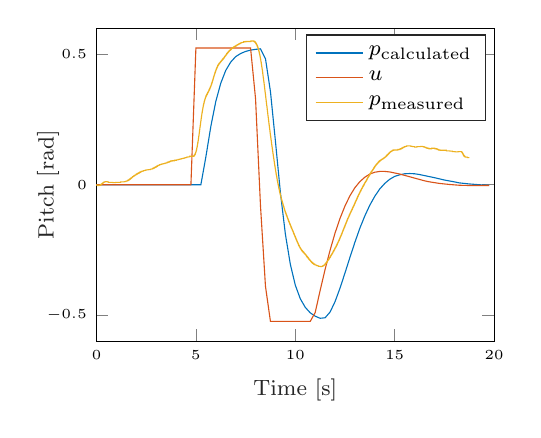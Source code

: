 % This file was created by matlab2tikz.
%
%The latest updates can be retrieved from
%  http://www.mathworks.com/matlabcentral/fileexchange/22022-matlab2tikz-matlab2tikz
%where you can also make suggestions and rate matlab2tikz.
%
\definecolor{mycolor1}{rgb}{0.0,0.447,0.741}%
\definecolor{mycolor2}{rgb}{0.85,0.325,0.098}%
\definecolor{mycolor3}{rgb}{0.929,0.694,0.125}%
%
\begin{tikzpicture}

\begin{axis}[%
width=5.05cm,
height=3.975cm,
at={(0cm,0cm)},
scale only axis,
xmin=0,
xmax=20,
xlabel style={font=\color{white!15!black}},
xlabel={\footnotesize{Time [s]}},
ymin=-0.6,
ymax=0.6,
ylabel style={font=\color{white!15!black}},
ylabel={\footnotesize{Pitch [rad]}},
ylabel shift = -0.4cm,
ticklabel style = {font = \tiny},
axis background/.style={fill=white},
legend style={legend cell align=left, align=left, draw=white!15!black, font = \footnotesize}
]
\addplot [color=mycolor1]
  table[row sep=crcr]{%
0	0\\
5.25	0\\
5.5	0.106\\
5.75	0.223\\
6	0.319\\
6.25	0.389\\
6.5	0.438\\
6.75	0.47\\
7	0.491\\
7.25	0.503\\
7.5	0.511\\
7.75	0.516\\
8	0.519\\
8.25	0.521\\
8.5	0.483\\
8.75	0.357\\
9	0.167\\
9.25	-0.03\\
9.5	-0.189\\
9.75	-0.305\\
10	-0.385\\
10.25	-0.437\\
10.5	-0.47\\
10.75	-0.491\\
11	-0.504\\
11.25	-0.512\\
11.5	-0.51\\
11.75	-0.488\\
12	-0.448\\
12.25	-0.396\\
12.5	-0.338\\
12.75	-0.278\\
13	-0.22\\
13.25	-0.166\\
13.5	-0.119\\
13.75	-0.078\\
14	-0.044\\
14.25	-0.016\\
14.5	0.005\\
14.75	0.021\\
15	0.032\\
15.25	0.038\\
15.5	0.042\\
15.75	0.043\\
16	0.042\\
16.25	0.039\\
16.5	0.035\\
17	0.027\\
17.5	0.018\\
18	0.011\\
18.25	0.007\\
18.75	0.003\\
19.25	-0.0\\
19.75	-0.002\\
};
\addlegendentry{$p_{\text{calculated}}$}

\addplot [color=mycolor2]
  table[row sep=crcr]{%
0	0\\
4.75	0\\
5	0.524\\
7.75	0.524\\
8	0.33\\
8.25	-0.082\\
8.5	-0.39\\
8.75	-0.524\\
10.75	-0.524\\
11	-0.49\\
11.25	-0.405\\
11.5	-0.324\\
11.75	-0.251\\
12	-0.185\\
12.25	-0.129\\
12.5	-0.081\\
12.75	-0.042\\
13	-0.011\\
13.25	0.012\\
13.5	0.029\\
13.75	0.041\\
14	0.048\\
14.25	0.051\\
14.5	0.051\\
14.75	0.049\\
15	0.045\\
15.25	0.041\\
16.5	0.015\\
16.75	0.011\\
17	0.008\\
17.25	0.005\\
17.5	0.003\\
17.75	0.001\\
18.25	-0.002\\
18.75	-0.003\\
19.25	-0.003\\
19.75	-0.003\\
};
\addlegendentry{$u$}

\addplot [color=mycolor3]
  table[row sep=crcr]{%
0	0\\
0.008	0\\
0.01	-0.002\\
0.06	-0.002\\
0.062	-0.003\\
0.124	-0.003\\
0.126	-0.002\\
0.194	-0.002\\
0.196	0\\
0.23	0\\
0.232	0.002\\
0.26	0.002\\
0.262	0.003\\
0.284	0.003\\
0.286	0.005\\
0.304	0.005\\
0.306	0.006\\
0.334	0.006\\
0.336	0.008\\
0.35	0.008\\
0.352	0.009\\
0.382	0.009\\
0.384	0.011\\
0.446	0.011\\
0.448	0.012\\
0.53	0.012\\
0.532	0.011\\
0.598	0.011\\
0.6	0.009\\
0.82	0.009\\
0.822	0.008\\
0.96	0.008\\
0.962	0.009\\
1.21	0.009\\
1.212	0.011\\
1.396	0.011\\
1.398	0.012\\
1.482	0.012\\
1.484	0.014\\
1.53	0.014\\
1.532	0.015\\
1.572	0.015\\
1.574	0.017\\
1.608	0.017\\
1.61	0.018\\
1.636	0.018\\
1.638	0.02\\
1.668	0.02\\
1.67	0.021\\
1.694	0.021\\
1.696	0.023\\
1.72	0.023\\
1.722	0.025\\
1.748	0.025\\
1.75	0.026\\
1.774	0.026\\
1.776	0.028\\
1.798	0.028\\
1.8	0.029\\
1.82	0.029\\
1.822	0.031\\
1.848	0.031\\
1.85	0.032\\
1.872	0.032\\
1.874	0.034\\
1.9	0.034\\
1.902	0.035\\
1.93	0.035\\
1.932	0.037\\
1.96	0.037\\
1.962	0.038\\
1.99	0.038\\
1.992	0.04\\
2.022	0.04\\
2.024	0.041\\
2.054	0.041\\
2.056	0.043\\
2.092	0.043\\
2.094	0.044\\
2.128	0.044\\
2.13	0.046\\
2.164	0.046\\
2.166	0.048\\
2.208	0.048\\
2.21	0.049\\
2.25	0.049\\
2.252	0.051\\
2.296	0.051\\
2.298	0.052\\
2.356	0.052\\
2.358	0.054\\
2.418	0.054\\
2.42	0.055\\
2.488	0.055\\
2.49	0.057\\
2.596	0.057\\
2.598	0.058\\
2.71	0.058\\
2.712	0.06\\
2.782	0.06\\
2.784	0.061\\
2.83	0.061\\
2.832	0.063\\
2.872	0.063\\
2.874	0.064\\
2.91	0.064\\
2.912	0.066\\
2.948	0.066\\
2.95	0.067\\
2.986	0.067\\
2.988	0.069\\
3.026	0.069\\
3.028	0.071\\
3.058	0.071\\
3.06	0.072\\
3.092	0.072\\
3.094	0.074\\
3.134	0.074\\
3.136	0.075\\
3.174	0.075\\
3.176	0.077\\
3.228	0.077\\
3.23	0.078\\
3.288	0.078\\
3.29	0.08\\
3.366	0.08\\
3.368	0.081\\
3.444	0.081\\
3.446	0.083\\
3.504	0.083\\
3.506	0.084\\
3.558	0.084\\
3.56	0.086\\
3.608	0.086\\
3.61	0.087\\
3.664	0.087\\
3.666	0.089\\
3.728	0.089\\
3.73	0.091\\
3.806	0.091\\
3.808	0.092\\
3.912	0.092\\
3.914	0.094\\
4.022	0.094\\
4.024	0.095\\
4.104	0.095\\
4.106	0.097\\
4.176	0.097\\
4.178	0.098\\
4.254	0.098\\
4.256	0.1\\
4.326	0.1\\
4.328	0.101\\
4.41	0.101\\
4.412	0.103\\
4.472	0.103\\
4.474	0.104\\
4.534	0.104\\
4.536	0.106\\
4.594	0.106\\
4.596	0.107\\
4.686	0.107\\
4.688	0.109\\
4.886	0.109\\
4.888	0.11\\
4.912	0.11\\
4.914	0.112\\
4.928	0.112\\
4.93	0.114\\
4.94	0.114\\
4.942	0.115\\
4.95	0.115\\
4.952	0.117\\
4.962	0.117\\
4.964	0.118\\
4.97	0.118\\
4.972	0.12\\
4.978	0.12\\
4.98	0.121\\
4.984	0.121\\
4.986	0.123\\
4.992	0.123\\
4.994	0.124\\
4.998	0.124\\
5	0.126\\
5.004	0.126\\
5.006	0.127\\
5.01	0.127\\
5.012	0.129\\
5.016	0.129\\
5.018	0.13\\
5.02	0.13\\
5.022	0.132\\
5.026	0.132\\
5.028	0.133\\
5.03	0.133\\
5.032	0.135\\
5.034	0.135\\
5.036	0.137\\
5.04	0.137\\
5.042	0.138\\
5.044	0.138\\
5.046	0.14\\
5.048	0.14\\
5.05	0.141\\
5.052	0.141\\
5.054	0.143\\
5.056	0.143\\
5.058	0.144\\
5.06	0.144\\
5.062	0.146\\
5.064	0.146\\
5.066	0.147\\
5.068	0.147\\
5.07	0.149\\
5.072	0.149\\
5.076	0.152\\
5.078	0.152\\
5.08	0.153\\
5.082	0.153\\
5.084	0.155\\
5.086	0.155\\
5.088	0.156\\
5.09	0.156\\
5.094	0.16\\
5.096	0.16\\
5.1	0.163\\
5.102	0.163\\
5.104	0.164\\
5.106	0.164\\
5.11	0.167\\
5.112	0.167\\
5.116	0.17\\
5.118	0.17\\
5.122	0.173\\
5.124	0.173\\
5.128	0.176\\
5.13	0.176\\
5.134	0.179\\
5.136	0.179\\
5.14	0.183\\
5.142	0.183\\
5.146	0.186\\
5.148	0.186\\
5.154	0.19\\
5.156	0.19\\
5.162	0.195\\
5.164	0.195\\
5.168	0.198\\
5.17	0.198\\
5.176	0.202\\
5.178	0.202\\
5.182	0.206\\
5.184	0.206\\
5.192	0.212\\
5.194	0.212\\
5.198	0.215\\
5.2	0.215\\
5.208	0.221\\
5.21	0.221\\
5.214	0.224\\
5.216	0.224\\
5.222	0.229\\
5.224	0.229\\
5.23	0.233\\
5.232	0.233\\
5.238	0.238\\
5.24	0.238\\
5.244	0.241\\
5.246	0.241\\
5.252	0.245\\
5.254	0.245\\
5.26	0.25\\
5.262	0.25\\
5.264	0.252\\
5.266	0.252\\
5.274	0.258\\
5.276	0.258\\
5.278	0.259\\
5.28	0.259\\
5.286	0.264\\
5.288	0.264\\
5.292	0.267\\
5.294	0.267\\
5.296	0.268\\
5.298	0.268\\
5.302	0.272\\
5.304	0.272\\
5.308	0.275\\
5.31	0.275\\
5.312	0.276\\
5.314	0.276\\
5.318	0.279\\
5.32	0.279\\
5.324	0.282\\
5.326	0.282\\
5.328	0.284\\
5.33	0.284\\
5.332	0.285\\
5.334	0.285\\
5.338	0.288\\
5.34	0.288\\
5.342	0.29\\
5.344	0.29\\
5.346	0.291\\
5.348	0.291\\
5.35	0.293\\
5.352	0.293\\
5.354	0.295\\
5.356	0.295\\
5.358	0.296\\
5.36	0.296\\
5.362	0.298\\
5.364	0.298\\
5.368	0.301\\
5.37	0.301\\
5.372	0.302\\
5.376	0.302\\
5.378	0.304\\
5.38	0.304\\
5.384	0.307\\
5.388	0.307\\
5.39	0.308\\
5.392	0.308\\
5.394	0.31\\
5.396	0.31\\
5.398	0.311\\
5.4	0.311\\
5.402	0.313\\
5.408	0.313\\
5.412	0.316\\
5.416	0.316\\
5.418	0.318\\
5.422	0.318\\
5.424	0.319\\
5.426	0.319\\
5.428	0.321\\
5.432	0.321\\
5.434	0.322\\
5.438	0.322\\
5.44	0.324\\
5.444	0.324\\
5.446	0.325\\
5.448	0.325\\
5.45	0.327\\
5.456	0.327\\
5.458	0.328\\
5.462	0.328\\
5.464	0.33\\
5.468	0.33\\
5.47	0.331\\
5.476	0.331\\
5.478	0.333\\
5.482	0.333\\
5.484	0.334\\
5.49	0.334\\
5.492	0.336\\
5.496	0.336\\
5.498	0.337\\
5.506	0.337\\
5.508	0.339\\
5.514	0.339\\
5.516	0.341\\
5.522	0.341\\
5.524	0.342\\
5.534	0.342\\
5.536	0.344\\
5.542	0.344\\
5.544	0.345\\
5.552	0.345\\
5.554	0.347\\
5.564	0.347\\
5.566	0.348\\
5.572	0.348\\
5.574	0.35\\
5.584	0.35\\
5.586	0.351\\
5.594	0.351\\
5.596	0.353\\
5.604	0.353\\
5.606	0.354\\
5.616	0.354\\
5.618	0.356\\
5.626	0.356\\
5.628	0.357\\
5.636	0.357\\
5.638	0.359\\
5.646	0.359\\
5.648	0.36\\
5.656	0.36\\
5.658	0.362\\
5.666	0.362\\
5.668	0.364\\
5.676	0.364\\
5.678	0.365\\
5.684	0.365\\
5.686	0.367\\
5.694	0.367\\
5.696	0.368\\
5.702	0.368\\
5.704	0.37\\
5.712	0.37\\
5.714	0.371\\
5.718	0.371\\
5.72	0.373\\
5.728	0.373\\
5.73	0.374\\
5.734	0.374\\
5.736	0.376\\
5.742	0.376\\
5.744	0.377\\
5.75	0.377\\
5.752	0.379\\
5.758	0.379\\
5.76	0.38\\
5.766	0.38\\
5.768	0.382\\
5.772	0.382\\
5.774	0.383\\
5.778	0.383\\
5.78	0.385\\
5.784	0.385\\
5.786	0.387\\
5.792	0.387\\
5.794	0.388\\
5.798	0.388\\
5.8	0.39\\
5.806	0.39\\
5.808	0.391\\
5.812	0.391\\
5.814	0.393\\
5.818	0.393\\
5.82	0.394\\
5.826	0.394\\
5.828	0.396\\
5.83	0.396\\
5.832	0.397\\
5.838	0.397\\
5.84	0.399\\
5.844	0.399\\
5.846	0.4\\
5.85	0.4\\
5.852	0.402\\
5.856	0.402\\
5.858	0.403\\
5.862	0.403\\
5.864	0.405\\
5.868	0.405\\
5.87	0.407\\
5.874	0.407\\
5.876	0.408\\
5.88	0.408\\
5.882	0.41\\
5.886	0.41\\
5.888	0.411\\
5.892	0.411\\
5.894	0.413\\
5.898	0.413\\
5.9	0.414\\
5.904	0.414\\
5.906	0.416\\
5.91	0.416\\
5.912	0.417\\
5.916	0.417\\
5.918	0.419\\
5.922	0.419\\
5.924	0.42\\
5.928	0.42\\
5.93	0.422\\
5.936	0.422\\
5.938	0.423\\
5.942	0.423\\
5.944	0.425\\
5.948	0.425\\
5.95	0.426\\
5.956	0.426\\
5.958	0.428\\
5.96	0.428\\
5.962	0.43\\
5.968	0.43\\
5.97	0.431\\
5.974	0.431\\
5.976	0.433\\
5.982	0.433\\
5.984	0.434\\
5.988	0.434\\
5.99	0.436\\
5.996	0.436\\
5.998	0.437\\
6.002	0.437\\
6.004	0.439\\
6.01	0.439\\
6.012	0.44\\
6.018	0.44\\
6.02	0.442\\
6.024	0.442\\
6.026	0.443\\
6.034	0.443\\
6.036	0.445\\
6.042	0.445\\
6.044	0.446\\
6.048	0.446\\
6.05	0.448\\
6.06	0.448\\
6.062	0.449\\
6.066	0.449\\
6.068	0.451\\
6.076	0.451\\
6.078	0.453\\
6.088	0.453\\
6.09	0.454\\
6.096	0.454\\
6.098	0.456\\
6.106	0.456\\
6.108	0.457\\
6.12	0.457\\
6.122	0.459\\
6.132	0.459\\
6.134	0.46\\
6.144	0.46\\
6.146	0.462\\
6.156	0.462\\
6.158	0.463\\
6.17	0.463\\
6.172	0.465\\
6.182	0.465\\
6.184	0.466\\
6.202	0.466\\
6.204	0.468\\
6.218	0.468\\
6.22	0.469\\
6.234	0.469\\
6.236	0.471\\
6.248	0.471\\
6.25	0.472\\
6.264	0.472\\
6.266	0.474\\
6.282	0.474\\
6.284	0.476\\
6.304	0.476\\
6.306	0.477\\
6.318	0.477\\
6.32	0.479\\
6.334	0.479\\
6.336	0.48\\
6.35	0.48\\
6.352	0.482\\
6.366	0.482\\
6.368	0.483\\
6.38	0.483\\
6.382	0.485\\
6.402	0.485\\
6.404	0.486\\
6.416	0.486\\
6.418	0.488\\
6.432	0.488\\
6.434	0.489\\
6.446	0.489\\
6.448	0.491\\
6.46	0.491\\
6.462	0.492\\
6.474	0.492\\
6.476	0.494\\
6.488	0.494\\
6.49	0.495\\
6.502	0.495\\
6.504	0.497\\
6.518	0.497\\
6.52	0.499\\
6.532	0.499\\
6.534	0.5\\
6.546	0.5\\
6.548	0.502\\
6.56	0.502\\
6.562	0.503\\
6.578	0.503\\
6.58	0.505\\
6.596	0.505\\
6.598	0.506\\
6.612	0.506\\
6.614	0.508\\
6.628	0.508\\
6.63	0.509\\
6.644	0.509\\
6.646	0.511\\
6.66	0.511\\
6.662	0.512\\
6.684	0.512\\
6.686	0.514\\
6.7	0.514\\
6.702	0.515\\
6.726	0.515\\
6.728	0.517\\
6.744	0.517\\
6.746	0.518\\
6.77	0.518\\
6.772	0.52\\
6.788	0.52\\
6.79	0.522\\
6.816	0.522\\
6.818	0.523\\
6.842	0.523\\
6.844	0.525\\
6.87	0.525\\
6.872	0.526\\
6.9	0.526\\
6.902	0.528\\
6.928	0.528\\
6.93	0.529\\
6.962	0.529\\
6.964	0.531\\
6.994	0.531\\
6.996	0.532\\
7.022	0.532\\
7.024	0.534\\
7.052	0.534\\
7.054	0.535\\
7.092	0.535\\
7.094	0.537\\
7.124	0.537\\
7.126	0.538\\
7.154	0.538\\
7.156	0.54\\
7.192	0.54\\
7.194	0.541\\
7.23	0.541\\
7.232	0.543\\
7.276	0.543\\
7.278	0.545\\
7.32	0.545\\
7.322	0.546\\
7.404	0.546\\
7.406	0.548\\
7.514	0.548\\
7.516	0.549\\
7.766	0.549\\
7.768	0.551\\
7.91	0.551\\
7.912	0.549\\
7.952	0.549\\
7.954	0.548\\
7.972	0.548\\
7.974	0.546\\
7.994	0.546\\
7.996	0.545\\
8.008	0.545\\
8.01	0.543\\
8.022	0.543\\
8.024	0.541\\
8.036	0.541\\
8.038	0.54\\
8.046	0.54\\
8.048	0.538\\
8.056	0.538\\
8.058	0.537\\
8.068	0.537\\
8.07	0.535\\
8.074	0.535\\
8.076	0.534\\
8.084	0.534\\
8.086	0.532\\
8.092	0.532\\
8.094	0.531\\
8.098	0.531\\
8.1	0.529\\
8.106	0.529\\
8.108	0.528\\
8.114	0.528\\
8.116	0.526\\
8.12	0.526\\
8.122	0.525\\
8.126	0.525\\
8.128	0.523\\
8.132	0.523\\
8.134	0.522\\
8.14	0.522\\
8.142	0.52\\
8.144	0.52\\
8.146	0.518\\
8.152	0.518\\
8.154	0.517\\
8.156	0.517\\
8.158	0.515\\
8.162	0.515\\
8.164	0.514\\
8.168	0.514\\
8.17	0.512\\
8.172	0.512\\
8.174	0.511\\
8.176	0.511\\
8.178	0.509\\
8.182	0.509\\
8.184	0.508\\
8.186	0.508\\
8.188	0.506\\
8.19	0.506\\
8.192	0.505\\
8.196	0.505\\
8.198	0.503\\
8.2	0.503\\
8.202	0.502\\
8.204	0.502\\
8.206	0.5\\
8.208	0.5\\
8.21	0.499\\
8.214	0.499\\
8.216	0.497\\
8.218	0.497\\
8.222	0.494\\
8.226	0.494\\
8.228	0.492\\
8.23	0.492\\
8.232	0.491\\
8.234	0.491\\
8.238	0.488\\
8.24	0.488\\
8.242	0.486\\
8.244	0.486\\
8.246	0.485\\
8.248	0.485\\
8.25	0.483\\
8.252	0.483\\
8.254	0.482\\
8.256	0.482\\
8.258	0.48\\
8.26	0.48\\
8.264	0.477\\
8.266	0.477\\
8.268	0.476\\
8.27	0.476\\
8.274	0.472\\
8.276	0.472\\
8.278	0.471\\
8.28	0.471\\
8.284	0.468\\
8.286	0.468\\
8.288	0.466\\
8.29	0.466\\
8.294	0.463\\
8.296	0.463\\
8.3	0.46\\
8.302	0.46\\
8.304	0.459\\
8.306	0.459\\
8.312	0.454\\
8.314	0.454\\
8.318	0.451\\
8.32	0.451\\
8.324	0.448\\
8.326	0.448\\
8.33	0.445\\
8.332	0.445\\
8.336	0.442\\
8.338	0.442\\
8.344	0.437\\
8.346	0.437\\
8.348	0.436\\
8.35	0.436\\
8.358	0.43\\
8.36	0.43\\
8.364	0.426\\
8.366	0.426\\
8.374	0.42\\
8.376	0.42\\
8.38	0.417\\
8.382	0.417\\
8.39	0.411\\
8.392	0.411\\
8.396	0.408\\
8.398	0.408\\
8.406	0.402\\
8.408	0.402\\
8.416	0.396\\
8.418	0.396\\
8.422	0.393\\
8.424	0.393\\
8.434	0.385\\
8.436	0.385\\
8.444	0.379\\
8.446	0.379\\
8.452	0.374\\
8.454	0.374\\
8.464	0.367\\
8.466	0.367\\
8.476	0.359\\
8.478	0.359\\
8.484	0.354\\
8.486	0.354\\
8.496	0.347\\
8.498	0.347\\
8.508	0.339\\
8.51	0.339\\
8.52	0.331\\
8.522	0.331\\
8.53	0.325\\
8.532	0.325\\
8.54	0.319\\
8.542	0.319\\
8.552	0.311\\
8.554	0.311\\
8.564	0.304\\
8.566	0.304\\
8.574	0.298\\
8.576	0.298\\
8.586	0.29\\
8.588	0.29\\
8.598	0.282\\
8.6	0.282\\
8.608	0.276\\
8.61	0.276\\
8.618	0.27\\
8.62	0.27\\
8.628	0.264\\
8.63	0.264\\
8.638	0.258\\
8.64	0.258\\
8.65	0.25\\
8.652	0.25\\
8.66	0.244\\
8.662	0.244\\
8.67	0.238\\
8.672	0.238\\
8.678	0.233\\
8.68	0.233\\
8.688	0.227\\
8.69	0.227\\
8.698	0.221\\
8.7	0.221\\
8.706	0.216\\
8.708	0.216\\
8.714	0.212\\
8.716	0.212\\
8.724	0.206\\
8.726	0.206\\
8.73	0.202\\
8.732	0.202\\
8.74	0.196\\
8.742	0.196\\
8.748	0.192\\
8.75	0.192\\
8.756	0.187\\
8.758	0.187\\
8.764	0.183\\
8.766	0.183\\
8.772	0.178\\
8.774	0.178\\
8.78	0.173\\
8.782	0.173\\
8.788	0.169\\
8.79	0.169\\
8.794	0.166\\
8.796	0.166\\
8.802	0.161\\
8.804	0.161\\
8.81	0.156\\
8.812	0.156\\
8.816	0.153\\
8.818	0.153\\
8.824	0.149\\
8.826	0.149\\
8.83	0.146\\
8.832	0.146\\
8.838	0.141\\
8.84	0.141\\
8.844	0.138\\
8.846	0.138\\
8.85	0.135\\
8.852	0.135\\
8.858	0.13\\
8.86	0.13\\
8.864	0.127\\
8.866	0.127\\
8.87	0.124\\
8.872	0.124\\
8.878	0.12\\
8.88	0.12\\
8.884	0.117\\
8.886	0.117\\
8.89	0.114\\
8.892	0.114\\
8.896	0.11\\
8.898	0.11\\
8.902	0.107\\
8.904	0.107\\
8.908	0.104\\
8.91	0.104\\
8.914	0.101\\
8.916	0.101\\
8.92	0.098\\
8.922	0.098\\
8.926	0.095\\
8.928	0.095\\
8.932	0.092\\
8.934	0.092\\
8.938	0.089\\
8.94	0.089\\
8.944	0.086\\
8.946	0.086\\
8.95	0.083\\
8.952	0.083\\
8.956	0.08\\
8.958	0.08\\
8.96	0.078\\
8.962	0.078\\
8.966	0.075\\
8.968	0.075\\
8.972	0.072\\
8.974	0.072\\
8.976	0.071\\
8.978	0.071\\
8.982	0.067\\
8.984	0.067\\
8.988	0.064\\
8.99	0.064\\
8.992	0.063\\
8.994	0.063\\
8.998	0.06\\
9	0.06\\
9.002	0.058\\
9.004	0.058\\
9.008	0.055\\
9.01	0.055\\
9.014	0.052\\
9.016	0.052\\
9.018	0.051\\
9.02	0.051\\
9.022	0.049\\
9.024	0.049\\
9.028	0.046\\
9.03	0.046\\
9.032	0.044\\
9.034	0.044\\
9.036	0.043\\
9.038	0.043\\
9.042	0.04\\
9.044	0.04\\
9.046	0.038\\
9.048	0.038\\
9.05	0.037\\
9.052	0.037\\
9.056	0.034\\
9.058	0.034\\
9.06	0.032\\
9.062	0.032\\
9.064	0.031\\
9.066	0.031\\
9.07	0.028\\
9.072	0.028\\
9.074	0.026\\
9.076	0.026\\
9.078	0.025\\
9.08	0.025\\
9.082	0.023\\
9.084	0.023\\
9.086	0.021\\
9.088	0.021\\
9.092	0.018\\
9.094	0.018\\
9.096	0.017\\
9.098	0.017\\
9.1	0.015\\
9.102	0.015\\
9.104	0.014\\
9.106	0.014\\
9.108	0.012\\
9.11	0.012\\
9.112	0.011\\
9.114	0.011\\
9.116	0.009\\
9.118	0.009\\
9.12	0.008\\
9.122	0.008\\
9.124	0.006\\
9.126	0.006\\
9.13	0.003\\
9.134	0.003\\
9.136	0.002\\
9.138	0.002\\
9.14	0\\
9.142	0\\
9.146	-0.003\\
9.15	-0.003\\
9.152	-0.005\\
9.154	-0.005\\
9.156	-0.006\\
9.158	-0.006\\
9.16	-0.008\\
9.162	-0.008\\
9.164	-0.009\\
9.166	-0.009\\
9.168	-0.011\\
9.17	-0.011\\
9.172	-0.012\\
9.174	-0.012\\
9.176	-0.014\\
9.178	-0.014\\
9.18	-0.015\\
9.184	-0.015\\
9.186	-0.017\\
9.188	-0.017\\
9.19	-0.018\\
9.192	-0.018\\
9.194	-0.02\\
9.196	-0.02\\
9.198	-0.021\\
9.2	-0.021\\
9.202	-0.023\\
9.204	-0.023\\
9.206	-0.025\\
9.21	-0.025\\
9.212	-0.026\\
9.214	-0.026\\
9.216	-0.028\\
9.218	-0.028\\
9.22	-0.029\\
9.224	-0.029\\
9.226	-0.031\\
9.228	-0.031\\
9.23	-0.032\\
9.232	-0.032\\
9.234	-0.034\\
9.238	-0.034\\
9.24	-0.035\\
9.242	-0.035\\
9.244	-0.037\\
9.248	-0.037\\
9.25	-0.038\\
9.252	-0.038\\
9.254	-0.04\\
9.258	-0.04\\
9.26	-0.041\\
9.262	-0.041\\
9.264	-0.043\\
9.268	-0.043\\
9.27	-0.044\\
9.272	-0.044\\
9.274	-0.046\\
9.278	-0.046\\
9.28	-0.048\\
9.282	-0.048\\
9.284	-0.049\\
9.288	-0.049\\
9.29	-0.051\\
9.292	-0.051\\
9.294	-0.052\\
9.298	-0.052\\
9.3	-0.054\\
9.304	-0.054\\
9.306	-0.055\\
9.31	-0.055\\
9.312	-0.057\\
9.314	-0.057\\
9.316	-0.058\\
9.32	-0.058\\
9.322	-0.06\\
9.326	-0.06\\
9.328	-0.061\\
9.33	-0.061\\
9.332	-0.063\\
9.336	-0.063\\
9.338	-0.064\\
9.342	-0.064\\
9.344	-0.066\\
9.348	-0.066\\
9.35	-0.067\\
9.354	-0.067\\
9.356	-0.069\\
9.36	-0.069\\
9.362	-0.071\\
9.366	-0.071\\
9.368	-0.072\\
9.372	-0.072\\
9.374	-0.074\\
9.376	-0.074\\
9.378	-0.075\\
9.382	-0.075\\
9.384	-0.077\\
9.39	-0.077\\
9.392	-0.078\\
9.394	-0.078\\
9.396	-0.08\\
9.402	-0.08\\
9.404	-0.081\\
9.406	-0.081\\
9.408	-0.083\\
9.412	-0.083\\
9.414	-0.084\\
9.42	-0.084\\
9.422	-0.086\\
9.426	-0.086\\
9.428	-0.087\\
9.432	-0.087\\
9.434	-0.089\\
9.438	-0.089\\
9.44	-0.091\\
9.444	-0.091\\
9.446	-0.092\\
9.452	-0.092\\
9.454	-0.094\\
9.458	-0.094\\
9.46	-0.095\\
9.464	-0.095\\
9.466	-0.097\\
9.47	-0.097\\
9.472	-0.098\\
9.478	-0.098\\
9.48	-0.1\\
9.484	-0.1\\
9.486	-0.101\\
9.49	-0.101\\
9.492	-0.103\\
9.498	-0.103\\
9.5	-0.104\\
9.504	-0.104\\
9.506	-0.106\\
9.512	-0.106\\
9.514	-0.107\\
9.518	-0.107\\
9.52	-0.109\\
9.526	-0.109\\
9.528	-0.11\\
9.532	-0.11\\
9.534	-0.112\\
9.54	-0.112\\
9.542	-0.114\\
9.546	-0.114\\
9.548	-0.115\\
9.554	-0.115\\
9.556	-0.117\\
9.562	-0.117\\
9.564	-0.118\\
9.57	-0.118\\
9.572	-0.12\\
9.576	-0.12\\
9.578	-0.121\\
9.584	-0.121\\
9.586	-0.123\\
9.592	-0.123\\
9.594	-0.124\\
9.598	-0.124\\
9.6	-0.126\\
9.606	-0.126\\
9.608	-0.127\\
9.614	-0.127\\
9.616	-0.129\\
9.622	-0.129\\
9.624	-0.13\\
9.63	-0.13\\
9.632	-0.132\\
9.638	-0.132\\
9.64	-0.133\\
9.644	-0.133\\
9.646	-0.135\\
9.654	-0.135\\
9.656	-0.137\\
9.66	-0.137\\
9.662	-0.138\\
9.668	-0.138\\
9.67	-0.14\\
9.676	-0.14\\
9.678	-0.141\\
9.684	-0.141\\
9.686	-0.143\\
9.692	-0.143\\
9.694	-0.144\\
9.7	-0.144\\
9.702	-0.146\\
9.708	-0.146\\
9.71	-0.147\\
9.716	-0.147\\
9.718	-0.149\\
9.724	-0.149\\
9.726	-0.15\\
9.732	-0.15\\
9.734	-0.152\\
9.74	-0.152\\
9.742	-0.153\\
9.748	-0.153\\
9.75	-0.155\\
9.756	-0.155\\
9.758	-0.156\\
9.764	-0.156\\
9.766	-0.158\\
9.772	-0.158\\
9.774	-0.16\\
9.78	-0.16\\
9.782	-0.161\\
9.788	-0.161\\
9.79	-0.163\\
9.798	-0.163\\
9.8	-0.164\\
9.806	-0.164\\
9.808	-0.166\\
9.814	-0.166\\
9.816	-0.167\\
9.822	-0.167\\
9.824	-0.169\\
9.832	-0.169\\
9.834	-0.17\\
9.84	-0.17\\
9.842	-0.172\\
9.848	-0.172\\
9.85	-0.173\\
9.856	-0.173\\
9.858	-0.175\\
9.864	-0.175\\
9.866	-0.176\\
9.872	-0.176\\
9.874	-0.178\\
9.882	-0.178\\
9.884	-0.179\\
9.89	-0.179\\
9.892	-0.181\\
9.898	-0.181\\
9.9	-0.183\\
9.906	-0.183\\
9.908	-0.184\\
9.914	-0.184\\
9.916	-0.186\\
9.922	-0.186\\
9.924	-0.187\\
9.932	-0.187\\
9.934	-0.189\\
9.94	-0.189\\
9.942	-0.19\\
9.948	-0.19\\
9.95	-0.192\\
9.956	-0.192\\
9.958	-0.193\\
9.964	-0.193\\
9.966	-0.195\\
9.972	-0.195\\
9.974	-0.196\\
9.98	-0.196\\
9.982	-0.198\\
9.988	-0.198\\
9.99	-0.199\\
9.996	-0.199\\
9.998	-0.201\\
10.006	-0.201\\
10.008	-0.202\\
10.014	-0.202\\
10.016	-0.204\\
10.022	-0.204\\
10.024	-0.206\\
10.03	-0.206\\
10.032	-0.207\\
10.038	-0.207\\
10.04	-0.209\\
10.048	-0.209\\
10.05	-0.21\\
10.056	-0.21\\
10.058	-0.212\\
10.064	-0.212\\
10.066	-0.213\\
10.072	-0.213\\
10.074	-0.215\\
10.08	-0.215\\
10.082	-0.216\\
10.088	-0.216\\
10.09	-0.218\\
10.098	-0.218\\
10.1	-0.219\\
10.106	-0.219\\
10.108	-0.221\\
10.116	-0.221\\
10.118	-0.222\\
10.124	-0.222\\
10.126	-0.224\\
10.132	-0.224\\
10.134	-0.225\\
10.142	-0.225\\
10.144	-0.227\\
10.152	-0.227\\
10.154	-0.229\\
10.16	-0.229\\
10.162	-0.23\\
10.17	-0.23\\
10.172	-0.232\\
10.18	-0.232\\
10.182	-0.233\\
10.19	-0.233\\
10.192	-0.235\\
10.2	-0.235\\
10.202	-0.236\\
10.21	-0.236\\
10.212	-0.238\\
10.222	-0.238\\
10.224	-0.239\\
10.232	-0.239\\
10.234	-0.241\\
10.244	-0.241\\
10.246	-0.242\\
10.256	-0.242\\
10.258	-0.244\\
10.266	-0.244\\
10.268	-0.245\\
10.282	-0.245\\
10.284	-0.247\\
10.294	-0.247\\
10.296	-0.249\\
10.308	-0.249\\
10.31	-0.25\\
10.322	-0.25\\
10.324	-0.252\\
10.338	-0.252\\
10.34	-0.253\\
10.354	-0.253\\
10.356	-0.255\\
10.37	-0.255\\
10.372	-0.256\\
10.386	-0.256\\
10.388	-0.258\\
10.406	-0.258\\
10.408	-0.259\\
10.424	-0.259\\
10.426	-0.261\\
10.442	-0.261\\
10.444	-0.262\\
10.458	-0.262\\
10.46	-0.264\\
10.48	-0.264\\
10.482	-0.265\\
10.496	-0.265\\
10.498	-0.267\\
10.512	-0.267\\
10.514	-0.268\\
10.528	-0.268\\
10.53	-0.27\\
10.544	-0.27\\
10.546	-0.272\\
10.558	-0.272\\
10.56	-0.273\\
10.574	-0.273\\
10.576	-0.275\\
10.59	-0.275\\
10.592	-0.276\\
10.61	-0.276\\
10.612	-0.278\\
10.622	-0.278\\
10.624	-0.279\\
10.64	-0.279\\
10.642	-0.281\\
10.654	-0.281\\
10.656	-0.282\\
10.67	-0.282\\
10.672	-0.284\\
10.686	-0.284\\
10.688	-0.285\\
10.7	-0.285\\
10.702	-0.287\\
10.716	-0.287\\
10.718	-0.288\\
10.734	-0.288\\
10.736	-0.29\\
10.752	-0.29\\
10.754	-0.291\\
10.77	-0.291\\
10.772	-0.293\\
10.786	-0.293\\
10.788	-0.295\\
10.806	-0.295\\
10.808	-0.296\\
10.826	-0.296\\
10.828	-0.298\\
10.844	-0.298\\
10.846	-0.299\\
10.868	-0.299\\
10.87	-0.301\\
10.894	-0.301\\
10.896	-0.302\\
10.916	-0.302\\
10.918	-0.304\\
10.95	-0.304\\
10.952	-0.305\\
10.984	-0.305\\
10.986	-0.307\\
11.026	-0.307\\
11.028	-0.308\\
11.068	-0.308\\
11.07	-0.31\\
11.122	-0.31\\
11.124	-0.311\\
11.17	-0.311\\
11.172	-0.313\\
11.258	-0.313\\
11.26	-0.314\\
11.308	-0.314\\
11.31	-0.313\\
11.376	-0.313\\
11.378	-0.311\\
11.406	-0.311\\
11.408	-0.31\\
11.436	-0.31\\
11.438	-0.308\\
11.46	-0.308\\
11.462	-0.307\\
11.482	-0.307\\
11.484	-0.305\\
11.502	-0.305\\
11.504	-0.304\\
11.52	-0.304\\
11.522	-0.302\\
11.538	-0.302\\
11.54	-0.301\\
11.554	-0.301\\
11.556	-0.299\\
11.568	-0.299\\
11.57	-0.298\\
11.584	-0.298\\
11.586	-0.296\\
11.6	-0.296\\
11.602	-0.295\\
11.614	-0.295\\
11.616	-0.293\\
11.628	-0.293\\
11.63	-0.291\\
11.642	-0.291\\
11.644	-0.29\\
11.654	-0.29\\
11.656	-0.288\\
11.668	-0.288\\
11.67	-0.287\\
11.682	-0.287\\
11.684	-0.285\\
11.694	-0.285\\
11.696	-0.284\\
11.706	-0.284\\
11.708	-0.282\\
11.718	-0.282\\
11.72	-0.281\\
11.73	-0.281\\
11.732	-0.279\\
11.744	-0.279\\
11.746	-0.278\\
11.756	-0.278\\
11.758	-0.276\\
11.768	-0.276\\
11.77	-0.275\\
11.78	-0.275\\
11.782	-0.273\\
11.79	-0.273\\
11.792	-0.272\\
11.802	-0.272\\
11.804	-0.27\\
11.814	-0.27\\
11.816	-0.268\\
11.828	-0.268\\
11.83	-0.267\\
11.84	-0.267\\
11.842	-0.265\\
11.85	-0.265\\
11.852	-0.264\\
11.86	-0.264\\
11.862	-0.262\\
11.872	-0.262\\
11.874	-0.261\\
11.884	-0.261\\
11.886	-0.259\\
11.896	-0.259\\
11.898	-0.258\\
11.906	-0.258\\
11.908	-0.256\\
11.918	-0.256\\
11.92	-0.255\\
11.93	-0.255\\
11.932	-0.253\\
11.94	-0.253\\
11.942	-0.252\\
11.952	-0.252\\
11.954	-0.25\\
11.962	-0.25\\
11.964	-0.249\\
11.972	-0.249\\
11.974	-0.247\\
11.984	-0.247\\
11.986	-0.245\\
11.994	-0.245\\
11.996	-0.244\\
12.004	-0.244\\
12.006	-0.242\\
12.016	-0.242\\
12.018	-0.241\\
12.028	-0.241\\
12.03	-0.239\\
12.038	-0.239\\
12.04	-0.238\\
12.048	-0.238\\
12.05	-0.236\\
12.06	-0.236\\
12.062	-0.235\\
12.068	-0.235\\
12.07	-0.233\\
12.078	-0.233\\
12.08	-0.232\\
12.09	-0.232\\
12.092	-0.23\\
12.1	-0.23\\
12.102	-0.229\\
12.108	-0.229\\
12.11	-0.227\\
12.118	-0.227\\
12.12	-0.225\\
12.128	-0.225\\
12.13	-0.224\\
12.138	-0.224\\
12.14	-0.222\\
12.146	-0.222\\
12.148	-0.221\\
12.156	-0.221\\
12.158	-0.219\\
12.166	-0.219\\
12.168	-0.218\\
12.174	-0.218\\
12.176	-0.216\\
12.182	-0.216\\
12.184	-0.215\\
12.192	-0.215\\
12.194	-0.213\\
12.202	-0.213\\
12.204	-0.212\\
12.21	-0.212\\
12.212	-0.21\\
12.22	-0.21\\
12.222	-0.209\\
12.228	-0.209\\
12.23	-0.207\\
12.236	-0.207\\
12.238	-0.206\\
12.246	-0.206\\
12.248	-0.204\\
12.254	-0.204\\
12.256	-0.202\\
12.262	-0.202\\
12.264	-0.201\\
12.27	-0.201\\
12.272	-0.199\\
12.28	-0.199\\
12.282	-0.198\\
12.288	-0.198\\
12.29	-0.196\\
12.296	-0.196\\
12.298	-0.195\\
12.304	-0.195\\
12.306	-0.193\\
12.314	-0.193\\
12.316	-0.192\\
12.322	-0.192\\
12.324	-0.19\\
12.33	-0.19\\
12.332	-0.189\\
12.338	-0.189\\
12.34	-0.187\\
12.346	-0.187\\
12.348	-0.186\\
12.354	-0.186\\
12.356	-0.184\\
12.362	-0.184\\
12.364	-0.183\\
12.37	-0.183\\
12.372	-0.181\\
12.378	-0.181\\
12.38	-0.179\\
12.386	-0.179\\
12.388	-0.178\\
12.394	-0.178\\
12.396	-0.176\\
12.402	-0.176\\
12.404	-0.175\\
12.41	-0.175\\
12.412	-0.173\\
12.418	-0.173\\
12.42	-0.172\\
12.426	-0.172\\
12.428	-0.17\\
12.434	-0.17\\
12.436	-0.169\\
12.442	-0.169\\
12.444	-0.167\\
12.448	-0.167\\
12.45	-0.166\\
12.458	-0.166\\
12.46	-0.164\\
12.466	-0.164\\
12.468	-0.163\\
12.474	-0.163\\
12.476	-0.161\\
12.48	-0.161\\
12.482	-0.16\\
12.49	-0.16\\
12.492	-0.158\\
12.498	-0.158\\
12.5	-0.156\\
12.506	-0.156\\
12.508	-0.155\\
12.514	-0.155\\
12.516	-0.153\\
12.522	-0.153\\
12.524	-0.152\\
12.53	-0.152\\
12.532	-0.15\\
12.538	-0.15\\
12.54	-0.149\\
12.544	-0.149\\
12.546	-0.147\\
12.552	-0.147\\
12.554	-0.146\\
12.562	-0.146\\
12.564	-0.144\\
12.57	-0.144\\
12.572	-0.143\\
12.578	-0.143\\
12.58	-0.141\\
12.586	-0.141\\
12.588	-0.14\\
12.594	-0.14\\
12.596	-0.138\\
12.602	-0.138\\
12.604	-0.137\\
12.61	-0.137\\
12.612	-0.135\\
12.62	-0.135\\
12.622	-0.133\\
12.628	-0.133\\
12.63	-0.132\\
12.636	-0.132\\
12.638	-0.13\\
12.644	-0.13\\
12.646	-0.129\\
12.654	-0.129\\
12.656	-0.127\\
12.662	-0.127\\
12.664	-0.126\\
12.672	-0.126\\
12.674	-0.124\\
12.68	-0.124\\
12.682	-0.123\\
12.69	-0.123\\
12.692	-0.121\\
12.698	-0.121\\
12.7	-0.12\\
12.706	-0.12\\
12.708	-0.118\\
12.716	-0.118\\
12.718	-0.117\\
12.724	-0.117\\
12.726	-0.115\\
12.734	-0.115\\
12.736	-0.114\\
12.742	-0.114\\
12.744	-0.112\\
12.752	-0.112\\
12.754	-0.11\\
12.762	-0.11\\
12.764	-0.109\\
12.77	-0.109\\
12.772	-0.107\\
12.78	-0.107\\
12.782	-0.106\\
12.79	-0.106\\
12.792	-0.104\\
12.798	-0.104\\
12.8	-0.103\\
12.808	-0.103\\
12.81	-0.101\\
12.818	-0.101\\
12.82	-0.1\\
12.826	-0.1\\
12.828	-0.098\\
12.836	-0.098\\
12.838	-0.097\\
12.846	-0.097\\
12.848	-0.095\\
12.856	-0.095\\
12.858	-0.094\\
12.864	-0.094\\
12.866	-0.092\\
12.874	-0.092\\
12.876	-0.091\\
12.884	-0.091\\
12.886	-0.089\\
12.894	-0.089\\
12.896	-0.087\\
12.902	-0.087\\
12.904	-0.086\\
12.912	-0.086\\
12.914	-0.084\\
12.922	-0.084\\
12.924	-0.083\\
12.93	-0.083\\
12.932	-0.081\\
12.94	-0.081\\
12.942	-0.08\\
12.95	-0.08\\
12.952	-0.078\\
12.958	-0.078\\
12.96	-0.077\\
12.968	-0.077\\
12.97	-0.075\\
12.976	-0.075\\
12.978	-0.074\\
12.986	-0.074\\
12.988	-0.072\\
12.994	-0.072\\
12.996	-0.071\\
13.004	-0.071\\
13.006	-0.069\\
13.012	-0.069\\
13.014	-0.067\\
13.022	-0.067\\
13.024	-0.066\\
13.03	-0.066\\
13.032	-0.064\\
13.04	-0.064\\
13.042	-0.063\\
13.048	-0.063\\
13.05	-0.061\\
13.058	-0.061\\
13.06	-0.06\\
13.066	-0.06\\
13.068	-0.058\\
13.076	-0.058\\
13.078	-0.057\\
13.084	-0.057\\
13.086	-0.055\\
13.092	-0.055\\
13.094	-0.054\\
13.102	-0.054\\
13.104	-0.052\\
13.112	-0.052\\
13.114	-0.051\\
13.12	-0.051\\
13.122	-0.049\\
13.128	-0.049\\
13.13	-0.048\\
13.138	-0.048\\
13.14	-0.046\\
13.148	-0.046\\
13.15	-0.044\\
13.156	-0.044\\
13.158	-0.043\\
13.166	-0.043\\
13.168	-0.041\\
13.174	-0.041\\
13.176	-0.04\\
13.184	-0.04\\
13.186	-0.038\\
13.194	-0.038\\
13.196	-0.037\\
13.204	-0.037\\
13.206	-0.035\\
13.214	-0.035\\
13.216	-0.034\\
13.224	-0.034\\
13.226	-0.032\\
13.232	-0.032\\
13.234	-0.031\\
13.244	-0.031\\
13.246	-0.029\\
13.252	-0.029\\
13.254	-0.028\\
13.262	-0.028\\
13.264	-0.026\\
13.272	-0.026\\
13.274	-0.025\\
13.284	-0.025\\
13.286	-0.023\\
13.294	-0.023\\
13.296	-0.021\\
13.304	-0.021\\
13.306	-0.02\\
13.316	-0.02\\
13.318	-0.018\\
13.326	-0.018\\
13.328	-0.017\\
13.336	-0.017\\
13.338	-0.015\\
13.346	-0.015\\
13.348	-0.014\\
13.358	-0.014\\
13.36	-0.012\\
13.368	-0.012\\
13.37	-0.011\\
13.378	-0.011\\
13.38	-0.009\\
13.39	-0.009\\
13.392	-0.008\\
13.4	-0.008\\
13.402	-0.006\\
13.412	-0.006\\
13.414	-0.005\\
13.422	-0.005\\
13.424	-0.003\\
13.434	-0.003\\
13.436	-0.002\\
13.446	-0.002\\
13.448	0\\
13.456	0\\
13.458	0.002\\
13.468	0.002\\
13.47	0.003\\
13.48	0.003\\
13.482	0.005\\
13.492	0.005\\
13.494	0.006\\
13.502	0.006\\
13.504	0.008\\
13.514	0.008\\
13.516	0.009\\
13.526	0.009\\
13.528	0.011\\
13.536	0.011\\
13.538	0.012\\
13.548	0.012\\
13.55	0.014\\
13.558	0.014\\
13.56	0.015\\
13.57	0.015\\
13.572	0.017\\
13.582	0.017\\
13.584	0.018\\
13.594	0.018\\
13.596	0.02\\
13.604	0.02\\
13.606	0.021\\
13.616	0.021\\
13.618	0.023\\
13.626	0.023\\
13.628	0.025\\
13.638	0.025\\
13.64	0.026\\
13.65	0.026\\
13.652	0.028\\
13.66	0.028\\
13.662	0.029\\
13.672	0.029\\
13.674	0.031\\
13.684	0.031\\
13.686	0.032\\
13.696	0.032\\
13.698	0.034\\
13.708	0.034\\
13.71	0.035\\
13.718	0.035\\
13.72	0.037\\
13.732	0.037\\
13.734	0.038\\
13.744	0.038\\
13.746	0.04\\
13.756	0.04\\
13.758	0.041\\
13.768	0.041\\
13.77	0.043\\
13.782	0.043\\
13.784	0.044\\
13.794	0.044\\
13.796	0.046\\
13.806	0.046\\
13.808	0.048\\
13.818	0.048\\
13.82	0.049\\
13.832	0.049\\
13.834	0.051\\
13.844	0.051\\
13.846	0.052\\
13.858	0.052\\
13.86	0.054\\
13.872	0.054\\
13.874	0.055\\
13.884	0.055\\
13.886	0.057\\
13.898	0.057\\
13.9	0.058\\
13.912	0.058\\
13.914	0.06\\
13.926	0.06\\
13.928	0.061\\
13.94	0.061\\
13.942	0.063\\
13.952	0.063\\
13.954	0.064\\
13.966	0.064\\
13.968	0.066\\
13.978	0.066\\
13.98	0.067\\
13.992	0.067\\
13.994	0.069\\
14.006	0.069\\
14.008	0.071\\
14.02	0.071\\
14.022	0.072\\
14.034	0.072\\
14.036	0.074\\
14.05	0.074\\
14.052	0.075\\
14.064	0.075\\
14.066	0.077\\
14.08	0.077\\
14.082	0.078\\
14.096	0.078\\
14.098	0.08\\
14.112	0.08\\
14.114	0.081\\
14.132	0.081\\
14.134	0.083\\
14.148	0.083\\
14.15	0.084\\
14.166	0.084\\
14.168	0.086\\
14.186	0.086\\
14.188	0.087\\
14.206	0.087\\
14.208	0.089\\
14.23	0.089\\
14.232	0.091\\
14.25	0.091\\
14.252	0.092\\
14.278	0.092\\
14.28	0.094\\
14.306	0.094\\
14.308	0.095\\
14.336	0.095\\
14.338	0.097\\
14.366	0.097\\
14.368	0.098\\
14.4	0.098\\
14.402	0.1\\
14.43	0.1\\
14.432	0.101\\
14.458	0.101\\
14.46	0.103\\
14.484	0.103\\
14.486	0.104\\
14.508	0.104\\
14.51	0.106\\
14.53	0.106\\
14.532	0.107\\
14.552	0.107\\
14.554	0.109\\
14.572	0.109\\
14.574	0.11\\
14.594	0.11\\
14.596	0.112\\
14.614	0.112\\
14.616	0.114\\
14.634	0.114\\
14.636	0.115\\
14.652	0.115\\
14.654	0.117\\
14.674	0.117\\
14.676	0.118\\
14.692	0.118\\
14.694	0.12\\
14.712	0.12\\
14.714	0.121\\
14.73	0.121\\
14.732	0.123\\
14.752	0.123\\
14.754	0.124\\
14.772	0.124\\
14.774	0.126\\
14.798	0.126\\
14.8	0.127\\
14.824	0.127\\
14.826	0.129\\
14.854	0.129\\
14.856	0.13\\
14.888	0.13\\
14.89	0.132\\
14.942	0.132\\
14.944	0.133\\
15.158	0.133\\
15.16	0.135\\
15.254	0.135\\
15.256	0.137\\
15.3	0.137\\
15.302	0.138\\
15.342	0.138\\
15.344	0.14\\
15.374	0.14\\
15.376	0.141\\
15.414	0.141\\
15.416	0.143\\
15.448	0.143\\
15.45	0.144\\
15.492	0.144\\
15.494	0.146\\
15.536	0.146\\
15.538	0.147\\
15.596	0.147\\
15.598	0.149\\
15.808	0.149\\
15.81	0.147\\
15.898	0.147\\
15.9	0.146\\
16.002	0.146\\
16.004	0.144\\
16.112	0.144\\
16.114	0.146\\
16.302	0.146\\
16.304	0.147\\
16.386	0.147\\
16.388	0.146\\
16.472	0.146\\
16.474	0.144\\
16.53	0.144\\
16.532	0.143\\
16.578	0.143\\
16.58	0.141\\
16.644	0.141\\
16.646	0.14\\
16.72	0.14\\
16.722	0.138\\
16.858	0.138\\
16.86	0.14\\
17.016	0.14\\
17.018	0.138\\
17.094	0.138\\
17.096	0.137\\
17.148	0.137\\
17.15	0.135\\
17.208	0.135\\
17.21	0.133\\
17.278	0.133\\
17.28	0.132\\
17.598	0.132\\
17.6	0.13\\
17.77	0.13\\
17.772	0.129\\
17.904	0.129\\
17.906	0.127\\
18.04	0.127\\
18.042	0.126\\
18.19	0.126\\
18.192	0.127\\
18.36	0.127\\
18.362	0.126\\
18.378	0.126\\
18.38	0.124\\
18.39	0.124\\
18.392	0.123\\
18.404	0.123\\
18.406	0.121\\
18.412	0.121\\
18.414	0.12\\
18.424	0.12\\
18.426	0.118\\
18.434	0.118\\
18.436	0.117\\
18.446	0.117\\
18.448	0.115\\
18.456	0.115\\
18.458	0.114\\
18.47	0.114\\
18.472	0.112\\
18.484	0.112\\
18.486	0.11\\
18.502	0.11\\
18.504	0.109\\
18.522	0.109\\
18.524	0.107\\
18.56	0.107\\
18.562	0.106\\
18.656	0.106\\
18.658	0.104\\
18.76	0.104\\
};
\addlegendentry{$p_{\text{measured}}$}

\end{axis}
\end{tikzpicture}%
